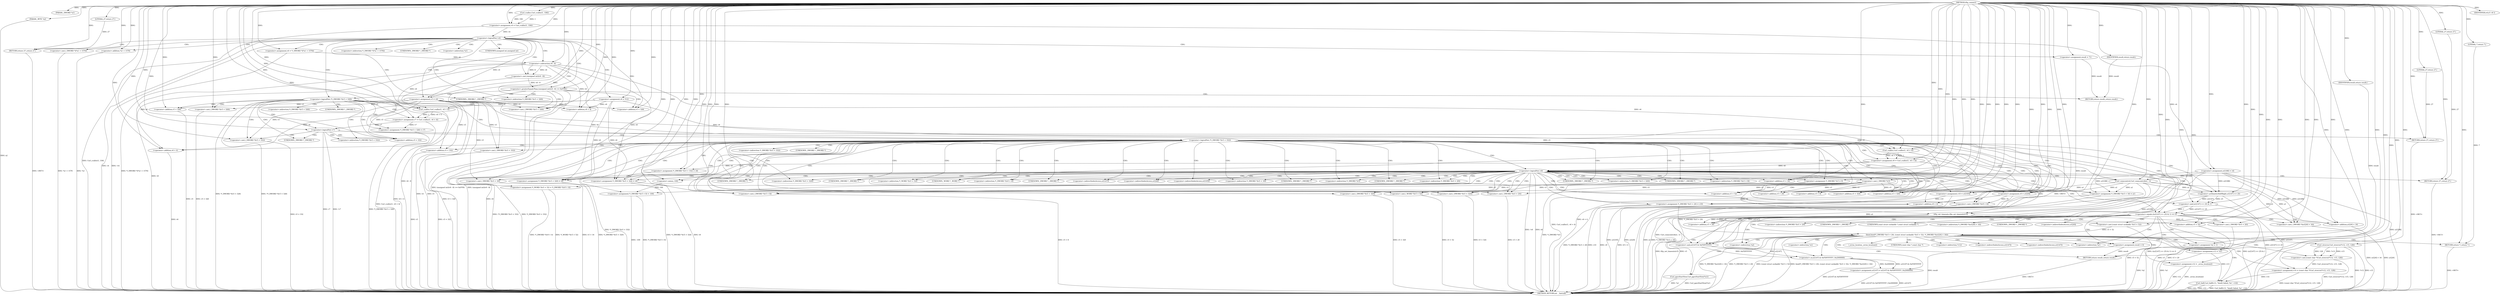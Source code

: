 digraph tftp_connect {  
"1000113" [label = "(METHOD,tftp_connect)" ]
"1000388" [label = "(METHOD_RETURN,int __fastcall)" ]
"1000114" [label = "(PARAM,_DWORD *a1)" ]
"1000115" [label = "(PARAM,_BYTE *a2)" ]
"1000129" [label = "(<operator>.assignment,v4 = Curl_ccalloc(1, 336))" ]
"1000131" [label = "(Curl_ccalloc,Curl_ccalloc(1, 336))" ]
"1000134" [label = "(<operator>.assignment,a1[188] = v4)" ]
"1000140" [label = "(<operator>.logicalNot,!v4)" ]
"1000142" [label = "(RETURN,return 27;,return 27;)" ]
"1000143" [label = "(LITERAL,27,return 27;)" ]
"1000144" [label = "(<operator>.assignment,v5 = v4)" ]
"1000147" [label = "(<operator>.assignment,v6 = *(_DWORD *)(*a1 + 1576))" ]
"1000150" [label = "(<operator>.cast,(_DWORD *)(*a1 + 1576))" ]
"1000152" [label = "(<operator>.addition,*a1 + 1576)" ]
"1000157" [label = "(IDENTIFIER,v6,if ( v6 ))" ]
"1000159" [label = "(<operator>.assignment,result = 71)" ]
"1000163" [label = "(<operator>.greaterEqualsThan,(unsigned int)(v6 - 8) >= 0xFFB1)" ]
"1000164" [label = "(<operator>.cast,(unsigned int)(v6 - 8))" ]
"1000166" [label = "(<operator>.subtraction,v6 - 8)" ]
"1000170" [label = "(RETURN,return result;,return result;)" ]
"1000171" [label = "(IDENTIFIER,result,return result;)" ]
"1000174" [label = "(<operator>.assignment,v6 = 512)" ]
"1000178" [label = "(<operator>.logicalNot,!*(_DWORD *)(v5 + 328))" ]
"1000180" [label = "(<operator>.cast,(_DWORD *)(v5 + 328))" ]
"1000182" [label = "(<operator>.addition,v5 + 328)" ]
"1000186" [label = "(<operator>.assignment,v7 = Curl_ccalloc(1, v6 + 4))" ]
"1000188" [label = "(Curl_ccalloc,Curl_ccalloc(1, v6 + 4))" ]
"1000190" [label = "(<operator>.addition,v6 + 4)" ]
"1000193" [label = "(<operator>.assignment,*(_DWORD *)(v5 + 328) = v7)" ]
"1000195" [label = "(<operator>.cast,(_DWORD *)(v5 + 328))" ]
"1000197" [label = "(<operator>.addition,v5 + 328)" ]
"1000202" [label = "(<operator>.logicalNot,!v7)" ]
"1000204" [label = "(RETURN,return 27;,return 27;)" ]
"1000205" [label = "(LITERAL,27,return 27;)" ]
"1000207" [label = "(<operator>.logicalNot,!*(_DWORD *)(v5 + 332))" ]
"1000209" [label = "(<operator>.cast,(_DWORD *)(v5 + 332))" ]
"1000211" [label = "(<operator>.addition,v5 + 332)" ]
"1000215" [label = "(<operator>.assignment,v8 = Curl_ccalloc(1, v6 + 4))" ]
"1000217" [label = "(Curl_ccalloc,Curl_ccalloc(1, v6 + 4))" ]
"1000219" [label = "(<operator>.addition,v6 + 4)" ]
"1000222" [label = "(<operator>.assignment,*(_DWORD *)(v5 + 332) = v8)" ]
"1000224" [label = "(<operator>.cast,(_DWORD *)(v5 + 332))" ]
"1000226" [label = "(<operator>.addition,v5 + 332)" ]
"1000231" [label = "(<operator>.logicalNot,!v8)" ]
"1000233" [label = "(RETURN,return 27;,return 27;)" ]
"1000234" [label = "(LITERAL,27,return 27;)" ]
"1000235" [label = "(Curl_conncontrol,Curl_conncontrol(a1, 1))" ]
"1000238" [label = "(<operator>.assignment,v9 = a1[20])" ]
"1000243" [label = "(<operator>.assignment,v10 = a1[105])" ]
"1000248" [label = "(<operator>.assignment,*(_DWORD *)(v5 + 16) = a1)" ]
"1000250" [label = "(<operator>.cast,(_DWORD *)(v5 + 16))" ]
"1000252" [label = "(<operator>.addition,v5 + 16)" ]
"1000256" [label = "(<operator>.assignment,*(_DWORD *)v5 = 0)" ]
"1000258" [label = "(<operator>.cast,(_DWORD *)v5)" ]
"1000262" [label = "(<operator>.assignment,*(_DWORD *)(v5 + 20) = v10)" ]
"1000264" [label = "(<operator>.cast,(_DWORD *)(v5 + 20))" ]
"1000266" [label = "(<operator>.addition,v5 + 20)" ]
"1000270" [label = "(<operator>.assignment,*(_DWORD *)(v5 + 320) = v6)" ]
"1000272" [label = "(<operator>.cast,(_DWORD *)(v5 + 320))" ]
"1000274" [label = "(<operator>.addition,v5 + 320)" ]
"1000278" [label = "(<operator>.assignment,*(_DWORD *)(v5 + 8) = -100)" ]
"1000280" [label = "(<operator>.cast,(_DWORD *)(v5 + 8))" ]
"1000282" [label = "(<operator>.addition,v5 + 8)" ]
"1000285" [label = "(<operator>.minus,-100)" ]
"1000287" [label = "(<operator>.assignment,*(_DWORD *)(v5 + 324) = v6)" ]
"1000289" [label = "(<operator>.cast,(_DWORD *)(v5 + 324))" ]
"1000291" [label = "(<operator>.addition,v5 + 324)" ]
"1000295" [label = "(<operator>.assignment,*(_WORD *)(v5 + 52) = *(_DWORD *)(v9 + 4))" ]
"1000297" [label = "(<operator>.cast,(_WORD *)(v5 + 52))" ]
"1000299" [label = "(<operator>.addition,v5 + 52)" ]
"1000303" [label = "(<operator>.cast,(_DWORD *)(v9 + 4))" ]
"1000305" [label = "(<operator>.addition,v9 + 4)" ]
"1000308" [label = "(tftp_set_timeouts,tftp_set_timeouts(v5))" ]
"1000311" [label = "(<operator>.equals,((a1[147] >> 25) & 1) == 0)" ]
"1000312" [label = "(<operator>.and,(a1[147] >> 25) & 1)" ]
"1000313" [label = "(<operator>.arithmeticShiftRight,a1[147] >> 25)" ]
"1000322" [label = "(bind,bind(*(_DWORD *)(v5 + 20), (const struct sockaddr *)(v5 + 52), *(_DWORD *)(a1[20] + 16)))" ]
"1000324" [label = "(<operator>.cast,(_DWORD *)(v5 + 20))" ]
"1000326" [label = "(<operator>.addition,v5 + 20)" ]
"1000329" [label = "(<operator>.cast,(const struct sockaddr *)(v5 + 52))" ]
"1000331" [label = "(<operator>.addition,v5 + 52)" ]
"1000335" [label = "(<operator>.cast,(_DWORD *)(a1[20] + 16))" ]
"1000337" [label = "(<operator>.addition,a1[20] + 16)" ]
"1000343" [label = "(<operator>.assignment,v13 = *a1)" ]
"1000347" [label = "(<operator>.assignment,v12 = _errno_location())" ]
"1000350" [label = "(<operator>.assignment,v14 = (const char *)Curl_strerror(*v12, v15, 128))" ]
"1000352" [label = "(<operator>.cast,(const char *)Curl_strerror(*v12, v15, 128))" ]
"1000354" [label = "(Curl_strerror,Curl_strerror(*v12, v15, 128))" ]
"1000359" [label = "(Curl_failf,Curl_failf(v13, \"bind() failed; %s\", v14))" ]
"1000363" [label = "(RETURN,return 7;,return 7;)" ]
"1000364" [label = "(LITERAL,7,return 7;)" ]
"1000365" [label = "(<operator>.assignment,a1[147] = a1[147] & 0xFDFFFFFF | 0x2000000)" ]
"1000369" [label = "(<operator>.or,a1[147] & 0xFDFFFFFF | 0x2000000)" ]
"1000370" [label = "(<operator>.and,a1[147] & 0xFDFFFFFF)" ]
"1000376" [label = "(Curl_pgrsStartNow,Curl_pgrsStartNow(*a1))" ]
"1000379" [label = "(<operator>.assignment,result = 0)" ]
"1000382" [label = "(<operator>.assignment,*a2 = 1)" ]
"1000386" [label = "(RETURN,return result;,return result;)" ]
"1000387" [label = "(IDENTIFIER,result,return result;)" ]
"1000149" [label = "(<operator>.indirection,*(_DWORD *)(*a1 + 1576))" ]
"1000151" [label = "(UNKNOWN,_DWORD *,_DWORD *)" ]
"1000153" [label = "(<operator>.indirection,*a1)" ]
"1000165" [label = "(UNKNOWN,unsigned int,unsigned int)" ]
"1000179" [label = "(<operator>.indirection,*(_DWORD *)(v5 + 328))" ]
"1000181" [label = "(UNKNOWN,_DWORD *,_DWORD *)" ]
"1000194" [label = "(<operator>.indirection,*(_DWORD *)(v5 + 328))" ]
"1000196" [label = "(UNKNOWN,_DWORD *,_DWORD *)" ]
"1000208" [label = "(<operator>.indirection,*(_DWORD *)(v5 + 332))" ]
"1000210" [label = "(UNKNOWN,_DWORD *,_DWORD *)" ]
"1000223" [label = "(<operator>.indirection,*(_DWORD *)(v5 + 332))" ]
"1000225" [label = "(UNKNOWN,_DWORD *,_DWORD *)" ]
"1000240" [label = "(<operator>.indirectIndexAccess,a1[20])" ]
"1000245" [label = "(<operator>.indirectIndexAccess,a1[105])" ]
"1000249" [label = "(<operator>.indirection,*(_DWORD *)(v5 + 16))" ]
"1000251" [label = "(UNKNOWN,_DWORD *,_DWORD *)" ]
"1000257" [label = "(<operator>.indirection,*(_DWORD *)v5)" ]
"1000259" [label = "(UNKNOWN,_DWORD *,_DWORD *)" ]
"1000263" [label = "(<operator>.indirection,*(_DWORD *)(v5 + 20))" ]
"1000265" [label = "(UNKNOWN,_DWORD *,_DWORD *)" ]
"1000271" [label = "(<operator>.indirection,*(_DWORD *)(v5 + 320))" ]
"1000273" [label = "(UNKNOWN,_DWORD *,_DWORD *)" ]
"1000279" [label = "(<operator>.indirection,*(_DWORD *)(v5 + 8))" ]
"1000281" [label = "(UNKNOWN,_DWORD *,_DWORD *)" ]
"1000288" [label = "(<operator>.indirection,*(_DWORD *)(v5 + 324))" ]
"1000290" [label = "(UNKNOWN,_DWORD *,_DWORD *)" ]
"1000296" [label = "(<operator>.indirection,*(_WORD *)(v5 + 52))" ]
"1000298" [label = "(UNKNOWN,_WORD *,_WORD *)" ]
"1000302" [label = "(<operator>.indirection,*(_DWORD *)(v9 + 4))" ]
"1000304" [label = "(UNKNOWN,_DWORD *,_DWORD *)" ]
"1000314" [label = "(<operator>.indirectIndexAccess,a1[147])" ]
"1000323" [label = "(<operator>.indirection,*(_DWORD *)(v5 + 20))" ]
"1000325" [label = "(UNKNOWN,_DWORD *,_DWORD *)" ]
"1000330" [label = "(UNKNOWN,const struct sockaddr *,const struct sockaddr *)" ]
"1000334" [label = "(<operator>.indirection,*(_DWORD *)(a1[20] + 16))" ]
"1000336" [label = "(UNKNOWN,_DWORD *,_DWORD *)" ]
"1000338" [label = "(<operator>.indirectIndexAccess,a1[20])" ]
"1000345" [label = "(<operator>.indirection,*a1)" ]
"1000349" [label = "(_errno_location,_errno_location())" ]
"1000353" [label = "(UNKNOWN,const char *,const char *)" ]
"1000355" [label = "(<operator>.indirection,*v12)" ]
"1000366" [label = "(<operator>.indirectIndexAccess,a1[147])" ]
"1000371" [label = "(<operator>.indirectIndexAccess,a1[147])" ]
"1000377" [label = "(<operator>.indirection,*a1)" ]
"1000383" [label = "(<operator>.indirection,*a2)" ]
  "1000369" -> "1000388"  [ label = "DDG: a1[147] & 0xFDFFFFFF"] 
  "1000322" -> "1000388"  [ label = "DDG: (const struct sockaddr *)(v5 + 52)"] 
  "1000287" -> "1000388"  [ label = "DDG: v6"] 
  "1000163" -> "1000388"  [ label = "DDG: (unsigned int)(v6 - 8)"] 
  "1000166" -> "1000388"  [ label = "DDG: v6"] 
  "1000193" -> "1000388"  [ label = "DDG: *(_DWORD *)(v5 + 328)"] 
  "1000347" -> "1000388"  [ label = "DDG: v12"] 
  "1000190" -> "1000388"  [ label = "DDG: v6"] 
  "1000322" -> "1000388"  [ label = "DDG: bind(*(_DWORD *)(v5 + 20), (const struct sockaddr *)(v5 + 52), *(_DWORD *)(a1[20] + 16))"] 
  "1000202" -> "1000388"  [ label = "DDG: v7"] 
  "1000163" -> "1000388"  [ label = "DDG: (unsigned int)(v6 - 8) >= 0xFFB1"] 
  "1000350" -> "1000388"  [ label = "DDG: (const char *)Curl_strerror(*v12, v15, 128)"] 
  "1000222" -> "1000388"  [ label = "DDG: *(_DWORD *)(v5 + 332)"] 
  "1000164" -> "1000388"  [ label = "DDG: v6 - 8"] 
  "1000262" -> "1000388"  [ label = "DDG: v10"] 
  "1000335" -> "1000388"  [ label = "DDG: a1[20] + 16"] 
  "1000308" -> "1000388"  [ label = "DDG: tftp_set_timeouts(v5)"] 
  "1000178" -> "1000388"  [ label = "DDG: !*(_DWORD *)(v5 + 328)"] 
  "1000322" -> "1000388"  [ label = "DDG: *(_DWORD *)(a1[20] + 16)"] 
  "1000209" -> "1000388"  [ label = "DDG: v5 + 332"] 
  "1000322" -> "1000388"  [ label = "DDG: *(_DWORD *)(v5 + 20)"] 
  "1000312" -> "1000388"  [ label = "DDG: a1[147] >> 25"] 
  "1000215" -> "1000388"  [ label = "DDG: Curl_ccalloc(1, v6 + 4)"] 
  "1000365" -> "1000388"  [ label = "DDG: a1[147] & 0xFDFFFFFF | 0x2000000"] 
  "1000379" -> "1000388"  [ label = "DDG: result"] 
  "1000150" -> "1000388"  [ label = "DDG: *a1 + 1576"] 
  "1000219" -> "1000388"  [ label = "DDG: v6"] 
  "1000354" -> "1000388"  [ label = "DDG: *v12"] 
  "1000376" -> "1000388"  [ label = "DDG: Curl_pgrsStartNow(*a1)"] 
  "1000295" -> "1000388"  [ label = "DDG: *(_WORD *)(v5 + 52)"] 
  "1000272" -> "1000388"  [ label = "DDG: v5 + 320"] 
  "1000264" -> "1000388"  [ label = "DDG: v5 + 20"] 
  "1000224" -> "1000388"  [ label = "DDG: v5 + 332"] 
  "1000295" -> "1000388"  [ label = "DDG: *(_DWORD *)(v9 + 4)"] 
  "1000226" -> "1000388"  [ label = "DDG: v5"] 
  "1000152" -> "1000388"  [ label = "DDG: *a1"] 
  "1000147" -> "1000388"  [ label = "DDG: *(_DWORD *)(*a1 + 1576)"] 
  "1000343" -> "1000388"  [ label = "DDG: *a1"] 
  "1000180" -> "1000388"  [ label = "DDG: v5 + 328"] 
  "1000280" -> "1000388"  [ label = "DDG: v5 + 8"] 
  "1000188" -> "1000388"  [ label = "DDG: v6 + 4"] 
  "1000115" -> "1000388"  [ label = "DDG: a2"] 
  "1000270" -> "1000388"  [ label = "DDG: *(_DWORD *)(v5 + 320)"] 
  "1000262" -> "1000388"  [ label = "DDG: *(_DWORD *)(v5 + 20)"] 
  "1000231" -> "1000388"  [ label = "DDG: v8"] 
  "1000248" -> "1000388"  [ label = "DDG: a1"] 
  "1000207" -> "1000388"  [ label = "DDG: !*(_DWORD *)(v5 + 332)"] 
  "1000359" -> "1000388"  [ label = "DDG: Curl_failf(v13, \"bind() failed; %s\", v14)"] 
  "1000287" -> "1000388"  [ label = "DDG: *(_DWORD *)(v5 + 324)"] 
  "1000278" -> "1000388"  [ label = "DDG: *(_DWORD *)(v5 + 8)"] 
  "1000129" -> "1000388"  [ label = "DDG: Curl_ccalloc(1, 336)"] 
  "1000313" -> "1000388"  [ label = "DDG: a1[147]"] 
  "1000248" -> "1000388"  [ label = "DDG: *(_DWORD *)(v5 + 16)"] 
  "1000250" -> "1000388"  [ label = "DDG: v5 + 16"] 
  "1000289" -> "1000388"  [ label = "DDG: v5 + 324"] 
  "1000365" -> "1000388"  [ label = "DDG: a1[147]"] 
  "1000197" -> "1000388"  [ label = "DDG: v5"] 
  "1000331" -> "1000388"  [ label = "DDG: v5"] 
  "1000347" -> "1000388"  [ label = "DDG: _errno_location()"] 
  "1000231" -> "1000388"  [ label = "DDG: !v8"] 
  "1000311" -> "1000388"  [ label = "DDG: ((a1[147] >> 25) & 1) == 0"] 
  "1000256" -> "1000388"  [ label = "DDG: *(_DWORD *)v5"] 
  "1000186" -> "1000388"  [ label = "DDG: Curl_ccalloc(1, v6 + 4)"] 
  "1000207" -> "1000388"  [ label = "DDG: *(_DWORD *)(v5 + 332)"] 
  "1000134" -> "1000388"  [ label = "DDG: a1[188]"] 
  "1000140" -> "1000388"  [ label = "DDG: v4"] 
  "1000305" -> "1000388"  [ label = "DDG: v9"] 
  "1000376" -> "1000388"  [ label = "DDG: *a1"] 
  "1000178" -> "1000388"  [ label = "DDG: *(_DWORD *)(v5 + 328)"] 
  "1000297" -> "1000388"  [ label = "DDG: v5 + 52"] 
  "1000352" -> "1000388"  [ label = "DDG: Curl_strerror(*v12, v15, 128)"] 
  "1000140" -> "1000388"  [ label = "DDG: !v4"] 
  "1000144" -> "1000388"  [ label = "DDG: v5"] 
  "1000303" -> "1000388"  [ label = "DDG: v9 + 4"] 
  "1000382" -> "1000388"  [ label = "DDG: *a2"] 
  "1000354" -> "1000388"  [ label = "DDG: v15"] 
  "1000159" -> "1000388"  [ label = "DDG: result"] 
  "1000308" -> "1000388"  [ label = "DDG: v5"] 
  "1000324" -> "1000388"  [ label = "DDG: v5 + 20"] 
  "1000202" -> "1000388"  [ label = "DDG: !v7"] 
  "1000195" -> "1000388"  [ label = "DDG: v5 + 328"] 
  "1000144" -> "1000388"  [ label = "DDG: v4"] 
  "1000238" -> "1000388"  [ label = "DDG: a1[20]"] 
  "1000243" -> "1000388"  [ label = "DDG: a1[105]"] 
  "1000337" -> "1000388"  [ label = "DDG: a1[20]"] 
  "1000311" -> "1000388"  [ label = "DDG: (a1[147] >> 25) & 1"] 
  "1000359" -> "1000388"  [ label = "DDG: v14"] 
  "1000217" -> "1000388"  [ label = "DDG: v6 + 4"] 
  "1000235" -> "1000388"  [ label = "DDG: Curl_conncontrol(a1, 1)"] 
  "1000278" -> "1000388"  [ label = "DDG: -100"] 
  "1000359" -> "1000388"  [ label = "DDG: v13"] 
  "1000329" -> "1000388"  [ label = "DDG: v5 + 52"] 
  "1000170" -> "1000388"  [ label = "DDG: <RET>"] 
  "1000142" -> "1000388"  [ label = "DDG: <RET>"] 
  "1000363" -> "1000388"  [ label = "DDG: <RET>"] 
  "1000233" -> "1000388"  [ label = "DDG: <RET>"] 
  "1000386" -> "1000388"  [ label = "DDG: <RET>"] 
  "1000204" -> "1000388"  [ label = "DDG: <RET>"] 
  "1000113" -> "1000114"  [ label = "DDG: "] 
  "1000113" -> "1000115"  [ label = "DDG: "] 
  "1000131" -> "1000129"  [ label = "DDG: 1"] 
  "1000131" -> "1000129"  [ label = "DDG: 336"] 
  "1000113" -> "1000129"  [ label = "DDG: "] 
  "1000113" -> "1000131"  [ label = "DDG: "] 
  "1000129" -> "1000134"  [ label = "DDG: v4"] 
  "1000113" -> "1000134"  [ label = "DDG: "] 
  "1000113" -> "1000140"  [ label = "DDG: "] 
  "1000129" -> "1000140"  [ label = "DDG: v4"] 
  "1000143" -> "1000142"  [ label = "DDG: 27"] 
  "1000113" -> "1000142"  [ label = "DDG: "] 
  "1000113" -> "1000143"  [ label = "DDG: "] 
  "1000140" -> "1000144"  [ label = "DDG: v4"] 
  "1000113" -> "1000144"  [ label = "DDG: "] 
  "1000113" -> "1000147"  [ label = "DDG: "] 
  "1000113" -> "1000150"  [ label = "DDG: "] 
  "1000113" -> "1000152"  [ label = "DDG: "] 
  "1000113" -> "1000157"  [ label = "DDG: "] 
  "1000113" -> "1000159"  [ label = "DDG: "] 
  "1000164" -> "1000163"  [ label = "DDG: v6 - 8"] 
  "1000166" -> "1000164"  [ label = "DDG: v6"] 
  "1000166" -> "1000164"  [ label = "DDG: 8"] 
  "1000147" -> "1000166"  [ label = "DDG: v6"] 
  "1000113" -> "1000166"  [ label = "DDG: "] 
  "1000113" -> "1000163"  [ label = "DDG: "] 
  "1000171" -> "1000170"  [ label = "DDG: result"] 
  "1000159" -> "1000170"  [ label = "DDG: result"] 
  "1000113" -> "1000171"  [ label = "DDG: "] 
  "1000113" -> "1000174"  [ label = "DDG: "] 
  "1000144" -> "1000180"  [ label = "DDG: v5"] 
  "1000113" -> "1000180"  [ label = "DDG: "] 
  "1000144" -> "1000182"  [ label = "DDG: v5"] 
  "1000113" -> "1000182"  [ label = "DDG: "] 
  "1000188" -> "1000186"  [ label = "DDG: 1"] 
  "1000188" -> "1000186"  [ label = "DDG: v6 + 4"] 
  "1000113" -> "1000186"  [ label = "DDG: "] 
  "1000113" -> "1000188"  [ label = "DDG: "] 
  "1000166" -> "1000188"  [ label = "DDG: v6"] 
  "1000174" -> "1000188"  [ label = "DDG: v6"] 
  "1000166" -> "1000190"  [ label = "DDG: v6"] 
  "1000174" -> "1000190"  [ label = "DDG: v6"] 
  "1000113" -> "1000190"  [ label = "DDG: "] 
  "1000186" -> "1000193"  [ label = "DDG: v7"] 
  "1000113" -> "1000193"  [ label = "DDG: "] 
  "1000113" -> "1000195"  [ label = "DDG: "] 
  "1000144" -> "1000195"  [ label = "DDG: v5"] 
  "1000113" -> "1000197"  [ label = "DDG: "] 
  "1000144" -> "1000197"  [ label = "DDG: v5"] 
  "1000113" -> "1000202"  [ label = "DDG: "] 
  "1000186" -> "1000202"  [ label = "DDG: v7"] 
  "1000205" -> "1000204"  [ label = "DDG: 27"] 
  "1000113" -> "1000204"  [ label = "DDG: "] 
  "1000113" -> "1000205"  [ label = "DDG: "] 
  "1000113" -> "1000209"  [ label = "DDG: "] 
  "1000144" -> "1000209"  [ label = "DDG: v5"] 
  "1000113" -> "1000211"  [ label = "DDG: "] 
  "1000144" -> "1000211"  [ label = "DDG: v5"] 
  "1000217" -> "1000215"  [ label = "DDG: 1"] 
  "1000217" -> "1000215"  [ label = "DDG: v6 + 4"] 
  "1000113" -> "1000215"  [ label = "DDG: "] 
  "1000113" -> "1000217"  [ label = "DDG: "] 
  "1000166" -> "1000217"  [ label = "DDG: v6"] 
  "1000174" -> "1000217"  [ label = "DDG: v6"] 
  "1000166" -> "1000219"  [ label = "DDG: v6"] 
  "1000174" -> "1000219"  [ label = "DDG: v6"] 
  "1000113" -> "1000219"  [ label = "DDG: "] 
  "1000215" -> "1000222"  [ label = "DDG: v8"] 
  "1000113" -> "1000222"  [ label = "DDG: "] 
  "1000113" -> "1000224"  [ label = "DDG: "] 
  "1000144" -> "1000224"  [ label = "DDG: v5"] 
  "1000113" -> "1000226"  [ label = "DDG: "] 
  "1000144" -> "1000226"  [ label = "DDG: v5"] 
  "1000113" -> "1000231"  [ label = "DDG: "] 
  "1000215" -> "1000231"  [ label = "DDG: v8"] 
  "1000234" -> "1000233"  [ label = "DDG: 27"] 
  "1000113" -> "1000233"  [ label = "DDG: "] 
  "1000113" -> "1000234"  [ label = "DDG: "] 
  "1000134" -> "1000235"  [ label = "DDG: a1[188]"] 
  "1000113" -> "1000235"  [ label = "DDG: "] 
  "1000235" -> "1000238"  [ label = "DDG: a1"] 
  "1000113" -> "1000238"  [ label = "DDG: "] 
  "1000235" -> "1000243"  [ label = "DDG: a1"] 
  "1000113" -> "1000243"  [ label = "DDG: "] 
  "1000235" -> "1000248"  [ label = "DDG: a1"] 
  "1000134" -> "1000248"  [ label = "DDG: a1[188]"] 
  "1000113" -> "1000248"  [ label = "DDG: "] 
  "1000113" -> "1000250"  [ label = "DDG: "] 
  "1000144" -> "1000250"  [ label = "DDG: v5"] 
  "1000113" -> "1000252"  [ label = "DDG: "] 
  "1000144" -> "1000252"  [ label = "DDG: v5"] 
  "1000113" -> "1000256"  [ label = "DDG: "] 
  "1000113" -> "1000258"  [ label = "DDG: "] 
  "1000144" -> "1000258"  [ label = "DDG: v5"] 
  "1000243" -> "1000262"  [ label = "DDG: v10"] 
  "1000113" -> "1000262"  [ label = "DDG: "] 
  "1000258" -> "1000264"  [ label = "DDG: v5"] 
  "1000113" -> "1000264"  [ label = "DDG: "] 
  "1000258" -> "1000266"  [ label = "DDG: v5"] 
  "1000113" -> "1000266"  [ label = "DDG: "] 
  "1000166" -> "1000270"  [ label = "DDG: v6"] 
  "1000174" -> "1000270"  [ label = "DDG: v6"] 
  "1000113" -> "1000270"  [ label = "DDG: "] 
  "1000113" -> "1000272"  [ label = "DDG: "] 
  "1000258" -> "1000272"  [ label = "DDG: v5"] 
  "1000113" -> "1000274"  [ label = "DDG: "] 
  "1000258" -> "1000274"  [ label = "DDG: v5"] 
  "1000285" -> "1000278"  [ label = "DDG: 100"] 
  "1000113" -> "1000280"  [ label = "DDG: "] 
  "1000258" -> "1000280"  [ label = "DDG: v5"] 
  "1000113" -> "1000282"  [ label = "DDG: "] 
  "1000258" -> "1000282"  [ label = "DDG: v5"] 
  "1000113" -> "1000285"  [ label = "DDG: "] 
  "1000113" -> "1000287"  [ label = "DDG: "] 
  "1000166" -> "1000287"  [ label = "DDG: v6"] 
  "1000174" -> "1000287"  [ label = "DDG: v6"] 
  "1000113" -> "1000289"  [ label = "DDG: "] 
  "1000258" -> "1000289"  [ label = "DDG: v5"] 
  "1000113" -> "1000291"  [ label = "DDG: "] 
  "1000258" -> "1000291"  [ label = "DDG: v5"] 
  "1000113" -> "1000297"  [ label = "DDG: "] 
  "1000258" -> "1000297"  [ label = "DDG: v5"] 
  "1000113" -> "1000299"  [ label = "DDG: "] 
  "1000258" -> "1000299"  [ label = "DDG: v5"] 
  "1000238" -> "1000303"  [ label = "DDG: v9"] 
  "1000113" -> "1000303"  [ label = "DDG: "] 
  "1000238" -> "1000305"  [ label = "DDG: v9"] 
  "1000113" -> "1000305"  [ label = "DDG: "] 
  "1000113" -> "1000308"  [ label = "DDG: "] 
  "1000258" -> "1000308"  [ label = "DDG: v5"] 
  "1000312" -> "1000311"  [ label = "DDG: a1[147] >> 25"] 
  "1000312" -> "1000311"  [ label = "DDG: 1"] 
  "1000313" -> "1000312"  [ label = "DDG: a1[147]"] 
  "1000313" -> "1000312"  [ label = "DDG: 25"] 
  "1000235" -> "1000313"  [ label = "DDG: a1"] 
  "1000134" -> "1000313"  [ label = "DDG: a1[188]"] 
  "1000113" -> "1000313"  [ label = "DDG: "] 
  "1000113" -> "1000312"  [ label = "DDG: "] 
  "1000113" -> "1000311"  [ label = "DDG: "] 
  "1000262" -> "1000322"  [ label = "DDG: *(_DWORD *)(v5 + 20)"] 
  "1000308" -> "1000324"  [ label = "DDG: v5"] 
  "1000113" -> "1000324"  [ label = "DDG: "] 
  "1000308" -> "1000326"  [ label = "DDG: v5"] 
  "1000113" -> "1000326"  [ label = "DDG: "] 
  "1000329" -> "1000322"  [ label = "DDG: v5 + 52"] 
  "1000113" -> "1000329"  [ label = "DDG: "] 
  "1000308" -> "1000329"  [ label = "DDG: v5"] 
  "1000113" -> "1000331"  [ label = "DDG: "] 
  "1000308" -> "1000331"  [ label = "DDG: v5"] 
  "1000235" -> "1000335"  [ label = "DDG: a1"] 
  "1000134" -> "1000335"  [ label = "DDG: a1[188]"] 
  "1000113" -> "1000335"  [ label = "DDG: "] 
  "1000235" -> "1000337"  [ label = "DDG: a1"] 
  "1000134" -> "1000337"  [ label = "DDG: a1[188]"] 
  "1000113" -> "1000337"  [ label = "DDG: "] 
  "1000113" -> "1000343"  [ label = "DDG: "] 
  "1000113" -> "1000347"  [ label = "DDG: "] 
  "1000352" -> "1000350"  [ label = "DDG: Curl_strerror(*v12, v15, 128)"] 
  "1000113" -> "1000350"  [ label = "DDG: "] 
  "1000354" -> "1000352"  [ label = "DDG: *v12"] 
  "1000354" -> "1000352"  [ label = "DDG: v15"] 
  "1000354" -> "1000352"  [ label = "DDG: 128"] 
  "1000113" -> "1000354"  [ label = "DDG: "] 
  "1000343" -> "1000359"  [ label = "DDG: v13"] 
  "1000113" -> "1000359"  [ label = "DDG: "] 
  "1000350" -> "1000359"  [ label = "DDG: v14"] 
  "1000364" -> "1000363"  [ label = "DDG: 7"] 
  "1000113" -> "1000363"  [ label = "DDG: "] 
  "1000113" -> "1000364"  [ label = "DDG: "] 
  "1000369" -> "1000365"  [ label = "DDG: a1[147] & 0xFDFFFFFF"] 
  "1000369" -> "1000365"  [ label = "DDG: 0x2000000"] 
  "1000370" -> "1000369"  [ label = "DDG: a1[147]"] 
  "1000370" -> "1000369"  [ label = "DDG: 0xFDFFFFFF"] 
  "1000313" -> "1000370"  [ label = "DDG: a1[147]"] 
  "1000235" -> "1000370"  [ label = "DDG: a1"] 
  "1000134" -> "1000370"  [ label = "DDG: a1[188]"] 
  "1000113" -> "1000370"  [ label = "DDG: "] 
  "1000113" -> "1000369"  [ label = "DDG: "] 
  "1000113" -> "1000379"  [ label = "DDG: "] 
  "1000113" -> "1000382"  [ label = "DDG: "] 
  "1000387" -> "1000386"  [ label = "DDG: result"] 
  "1000379" -> "1000386"  [ label = "DDG: result"] 
  "1000113" -> "1000387"  [ label = "DDG: "] 
  "1000140" -> "1000144"  [ label = "CDG: "] 
  "1000140" -> "1000142"  [ label = "CDG: "] 
  "1000140" -> "1000153"  [ label = "CDG: "] 
  "1000140" -> "1000152"  [ label = "CDG: "] 
  "1000140" -> "1000151"  [ label = "CDG: "] 
  "1000140" -> "1000150"  [ label = "CDG: "] 
  "1000140" -> "1000149"  [ label = "CDG: "] 
  "1000140" -> "1000147"  [ label = "CDG: "] 
  "1000140" -> "1000159"  [ label = "CDG: "] 
  "1000140" -> "1000174"  [ label = "CDG: "] 
  "1000140" -> "1000166"  [ label = "CDG: "] 
  "1000140" -> "1000165"  [ label = "CDG: "] 
  "1000140" -> "1000164"  [ label = "CDG: "] 
  "1000140" -> "1000163"  [ label = "CDG: "] 
  "1000140" -> "1000182"  [ label = "CDG: "] 
  "1000140" -> "1000181"  [ label = "CDG: "] 
  "1000140" -> "1000180"  [ label = "CDG: "] 
  "1000140" -> "1000179"  [ label = "CDG: "] 
  "1000140" -> "1000178"  [ label = "CDG: "] 
  "1000163" -> "1000170"  [ label = "CDG: "] 
  "1000163" -> "1000182"  [ label = "CDG: "] 
  "1000163" -> "1000181"  [ label = "CDG: "] 
  "1000163" -> "1000180"  [ label = "CDG: "] 
  "1000163" -> "1000179"  [ label = "CDG: "] 
  "1000163" -> "1000178"  [ label = "CDG: "] 
  "1000178" -> "1000190"  [ label = "CDG: "] 
  "1000178" -> "1000188"  [ label = "CDG: "] 
  "1000178" -> "1000186"  [ label = "CDG: "] 
  "1000178" -> "1000208"  [ label = "CDG: "] 
  "1000178" -> "1000207"  [ label = "CDG: "] 
  "1000178" -> "1000202"  [ label = "CDG: "] 
  "1000178" -> "1000197"  [ label = "CDG: "] 
  "1000178" -> "1000196"  [ label = "CDG: "] 
  "1000178" -> "1000195"  [ label = "CDG: "] 
  "1000178" -> "1000194"  [ label = "CDG: "] 
  "1000178" -> "1000193"  [ label = "CDG: "] 
  "1000178" -> "1000211"  [ label = "CDG: "] 
  "1000178" -> "1000210"  [ label = "CDG: "] 
  "1000178" -> "1000209"  [ label = "CDG: "] 
  "1000202" -> "1000208"  [ label = "CDG: "] 
  "1000202" -> "1000207"  [ label = "CDG: "] 
  "1000202" -> "1000204"  [ label = "CDG: "] 
  "1000202" -> "1000211"  [ label = "CDG: "] 
  "1000202" -> "1000210"  [ label = "CDG: "] 
  "1000202" -> "1000209"  [ label = "CDG: "] 
  "1000207" -> "1000224"  [ label = "CDG: "] 
  "1000207" -> "1000223"  [ label = "CDG: "] 
  "1000207" -> "1000222"  [ label = "CDG: "] 
  "1000207" -> "1000219"  [ label = "CDG: "] 
  "1000207" -> "1000217"  [ label = "CDG: "] 
  "1000207" -> "1000215"  [ label = "CDG: "] 
  "1000207" -> "1000240"  [ label = "CDG: "] 
  "1000207" -> "1000238"  [ label = "CDG: "] 
  "1000207" -> "1000235"  [ label = "CDG: "] 
  "1000207" -> "1000231"  [ label = "CDG: "] 
  "1000207" -> "1000226"  [ label = "CDG: "] 
  "1000207" -> "1000225"  [ label = "CDG: "] 
  "1000207" -> "1000256"  [ label = "CDG: "] 
  "1000207" -> "1000252"  [ label = "CDG: "] 
  "1000207" -> "1000251"  [ label = "CDG: "] 
  "1000207" -> "1000250"  [ label = "CDG: "] 
  "1000207" -> "1000249"  [ label = "CDG: "] 
  "1000207" -> "1000248"  [ label = "CDG: "] 
  "1000207" -> "1000245"  [ label = "CDG: "] 
  "1000207" -> "1000243"  [ label = "CDG: "] 
  "1000207" -> "1000272"  [ label = "CDG: "] 
  "1000207" -> "1000271"  [ label = "CDG: "] 
  "1000207" -> "1000270"  [ label = "CDG: "] 
  "1000207" -> "1000266"  [ label = "CDG: "] 
  "1000207" -> "1000265"  [ label = "CDG: "] 
  "1000207" -> "1000264"  [ label = "CDG: "] 
  "1000207" -> "1000263"  [ label = "CDG: "] 
  "1000207" -> "1000262"  [ label = "CDG: "] 
  "1000207" -> "1000259"  [ label = "CDG: "] 
  "1000207" -> "1000258"  [ label = "CDG: "] 
  "1000207" -> "1000257"  [ label = "CDG: "] 
  "1000207" -> "1000288"  [ label = "CDG: "] 
  "1000207" -> "1000287"  [ label = "CDG: "] 
  "1000207" -> "1000285"  [ label = "CDG: "] 
  "1000207" -> "1000282"  [ label = "CDG: "] 
  "1000207" -> "1000281"  [ label = "CDG: "] 
  "1000207" -> "1000280"  [ label = "CDG: "] 
  "1000207" -> "1000279"  [ label = "CDG: "] 
  "1000207" -> "1000278"  [ label = "CDG: "] 
  "1000207" -> "1000274"  [ label = "CDG: "] 
  "1000207" -> "1000273"  [ label = "CDG: "] 
  "1000207" -> "1000304"  [ label = "CDG: "] 
  "1000207" -> "1000303"  [ label = "CDG: "] 
  "1000207" -> "1000302"  [ label = "CDG: "] 
  "1000207" -> "1000299"  [ label = "CDG: "] 
  "1000207" -> "1000298"  [ label = "CDG: "] 
  "1000207" -> "1000297"  [ label = "CDG: "] 
  "1000207" -> "1000296"  [ label = "CDG: "] 
  "1000207" -> "1000295"  [ label = "CDG: "] 
  "1000207" -> "1000291"  [ label = "CDG: "] 
  "1000207" -> "1000290"  [ label = "CDG: "] 
  "1000207" -> "1000289"  [ label = "CDG: "] 
  "1000207" -> "1000314"  [ label = "CDG: "] 
  "1000207" -> "1000313"  [ label = "CDG: "] 
  "1000207" -> "1000312"  [ label = "CDG: "] 
  "1000207" -> "1000311"  [ label = "CDG: "] 
  "1000207" -> "1000308"  [ label = "CDG: "] 
  "1000207" -> "1000305"  [ label = "CDG: "] 
  "1000231" -> "1000240"  [ label = "CDG: "] 
  "1000231" -> "1000238"  [ label = "CDG: "] 
  "1000231" -> "1000235"  [ label = "CDG: "] 
  "1000231" -> "1000233"  [ label = "CDG: "] 
  "1000231" -> "1000256"  [ label = "CDG: "] 
  "1000231" -> "1000252"  [ label = "CDG: "] 
  "1000231" -> "1000251"  [ label = "CDG: "] 
  "1000231" -> "1000250"  [ label = "CDG: "] 
  "1000231" -> "1000249"  [ label = "CDG: "] 
  "1000231" -> "1000248"  [ label = "CDG: "] 
  "1000231" -> "1000245"  [ label = "CDG: "] 
  "1000231" -> "1000243"  [ label = "CDG: "] 
  "1000231" -> "1000272"  [ label = "CDG: "] 
  "1000231" -> "1000271"  [ label = "CDG: "] 
  "1000231" -> "1000270"  [ label = "CDG: "] 
  "1000231" -> "1000266"  [ label = "CDG: "] 
  "1000231" -> "1000265"  [ label = "CDG: "] 
  "1000231" -> "1000264"  [ label = "CDG: "] 
  "1000231" -> "1000263"  [ label = "CDG: "] 
  "1000231" -> "1000262"  [ label = "CDG: "] 
  "1000231" -> "1000259"  [ label = "CDG: "] 
  "1000231" -> "1000258"  [ label = "CDG: "] 
  "1000231" -> "1000257"  [ label = "CDG: "] 
  "1000231" -> "1000288"  [ label = "CDG: "] 
  "1000231" -> "1000287"  [ label = "CDG: "] 
  "1000231" -> "1000285"  [ label = "CDG: "] 
  "1000231" -> "1000282"  [ label = "CDG: "] 
  "1000231" -> "1000281"  [ label = "CDG: "] 
  "1000231" -> "1000280"  [ label = "CDG: "] 
  "1000231" -> "1000279"  [ label = "CDG: "] 
  "1000231" -> "1000278"  [ label = "CDG: "] 
  "1000231" -> "1000274"  [ label = "CDG: "] 
  "1000231" -> "1000273"  [ label = "CDG: "] 
  "1000231" -> "1000304"  [ label = "CDG: "] 
  "1000231" -> "1000303"  [ label = "CDG: "] 
  "1000231" -> "1000302"  [ label = "CDG: "] 
  "1000231" -> "1000299"  [ label = "CDG: "] 
  "1000231" -> "1000298"  [ label = "CDG: "] 
  "1000231" -> "1000297"  [ label = "CDG: "] 
  "1000231" -> "1000296"  [ label = "CDG: "] 
  "1000231" -> "1000295"  [ label = "CDG: "] 
  "1000231" -> "1000291"  [ label = "CDG: "] 
  "1000231" -> "1000290"  [ label = "CDG: "] 
  "1000231" -> "1000289"  [ label = "CDG: "] 
  "1000231" -> "1000314"  [ label = "CDG: "] 
  "1000231" -> "1000313"  [ label = "CDG: "] 
  "1000231" -> "1000312"  [ label = "CDG: "] 
  "1000231" -> "1000311"  [ label = "CDG: "] 
  "1000231" -> "1000308"  [ label = "CDG: "] 
  "1000231" -> "1000305"  [ label = "CDG: "] 
  "1000311" -> "1000336"  [ label = "CDG: "] 
  "1000311" -> "1000335"  [ label = "CDG: "] 
  "1000311" -> "1000334"  [ label = "CDG: "] 
  "1000311" -> "1000331"  [ label = "CDG: "] 
  "1000311" -> "1000330"  [ label = "CDG: "] 
  "1000311" -> "1000329"  [ label = "CDG: "] 
  "1000311" -> "1000326"  [ label = "CDG: "] 
  "1000311" -> "1000325"  [ label = "CDG: "] 
  "1000311" -> "1000324"  [ label = "CDG: "] 
  "1000311" -> "1000323"  [ label = "CDG: "] 
  "1000311" -> "1000322"  [ label = "CDG: "] 
  "1000311" -> "1000338"  [ label = "CDG: "] 
  "1000311" -> "1000337"  [ label = "CDG: "] 
  "1000311" -> "1000383"  [ label = "CDG: "] 
  "1000311" -> "1000382"  [ label = "CDG: "] 
  "1000311" -> "1000379"  [ label = "CDG: "] 
  "1000311" -> "1000377"  [ label = "CDG: "] 
  "1000311" -> "1000376"  [ label = "CDG: "] 
  "1000311" -> "1000386"  [ label = "CDG: "] 
  "1000322" -> "1000352"  [ label = "CDG: "] 
  "1000322" -> "1000350"  [ label = "CDG: "] 
  "1000322" -> "1000349"  [ label = "CDG: "] 
  "1000322" -> "1000347"  [ label = "CDG: "] 
  "1000322" -> "1000345"  [ label = "CDG: "] 
  "1000322" -> "1000343"  [ label = "CDG: "] 
  "1000322" -> "1000366"  [ label = "CDG: "] 
  "1000322" -> "1000365"  [ label = "CDG: "] 
  "1000322" -> "1000363"  [ label = "CDG: "] 
  "1000322" -> "1000359"  [ label = "CDG: "] 
  "1000322" -> "1000355"  [ label = "CDG: "] 
  "1000322" -> "1000354"  [ label = "CDG: "] 
  "1000322" -> "1000353"  [ label = "CDG: "] 
  "1000322" -> "1000383"  [ label = "CDG: "] 
  "1000322" -> "1000382"  [ label = "CDG: "] 
  "1000322" -> "1000379"  [ label = "CDG: "] 
  "1000322" -> "1000377"  [ label = "CDG: "] 
  "1000322" -> "1000376"  [ label = "CDG: "] 
  "1000322" -> "1000371"  [ label = "CDG: "] 
  "1000322" -> "1000370"  [ label = "CDG: "] 
  "1000322" -> "1000369"  [ label = "CDG: "] 
  "1000322" -> "1000386"  [ label = "CDG: "] 
}
